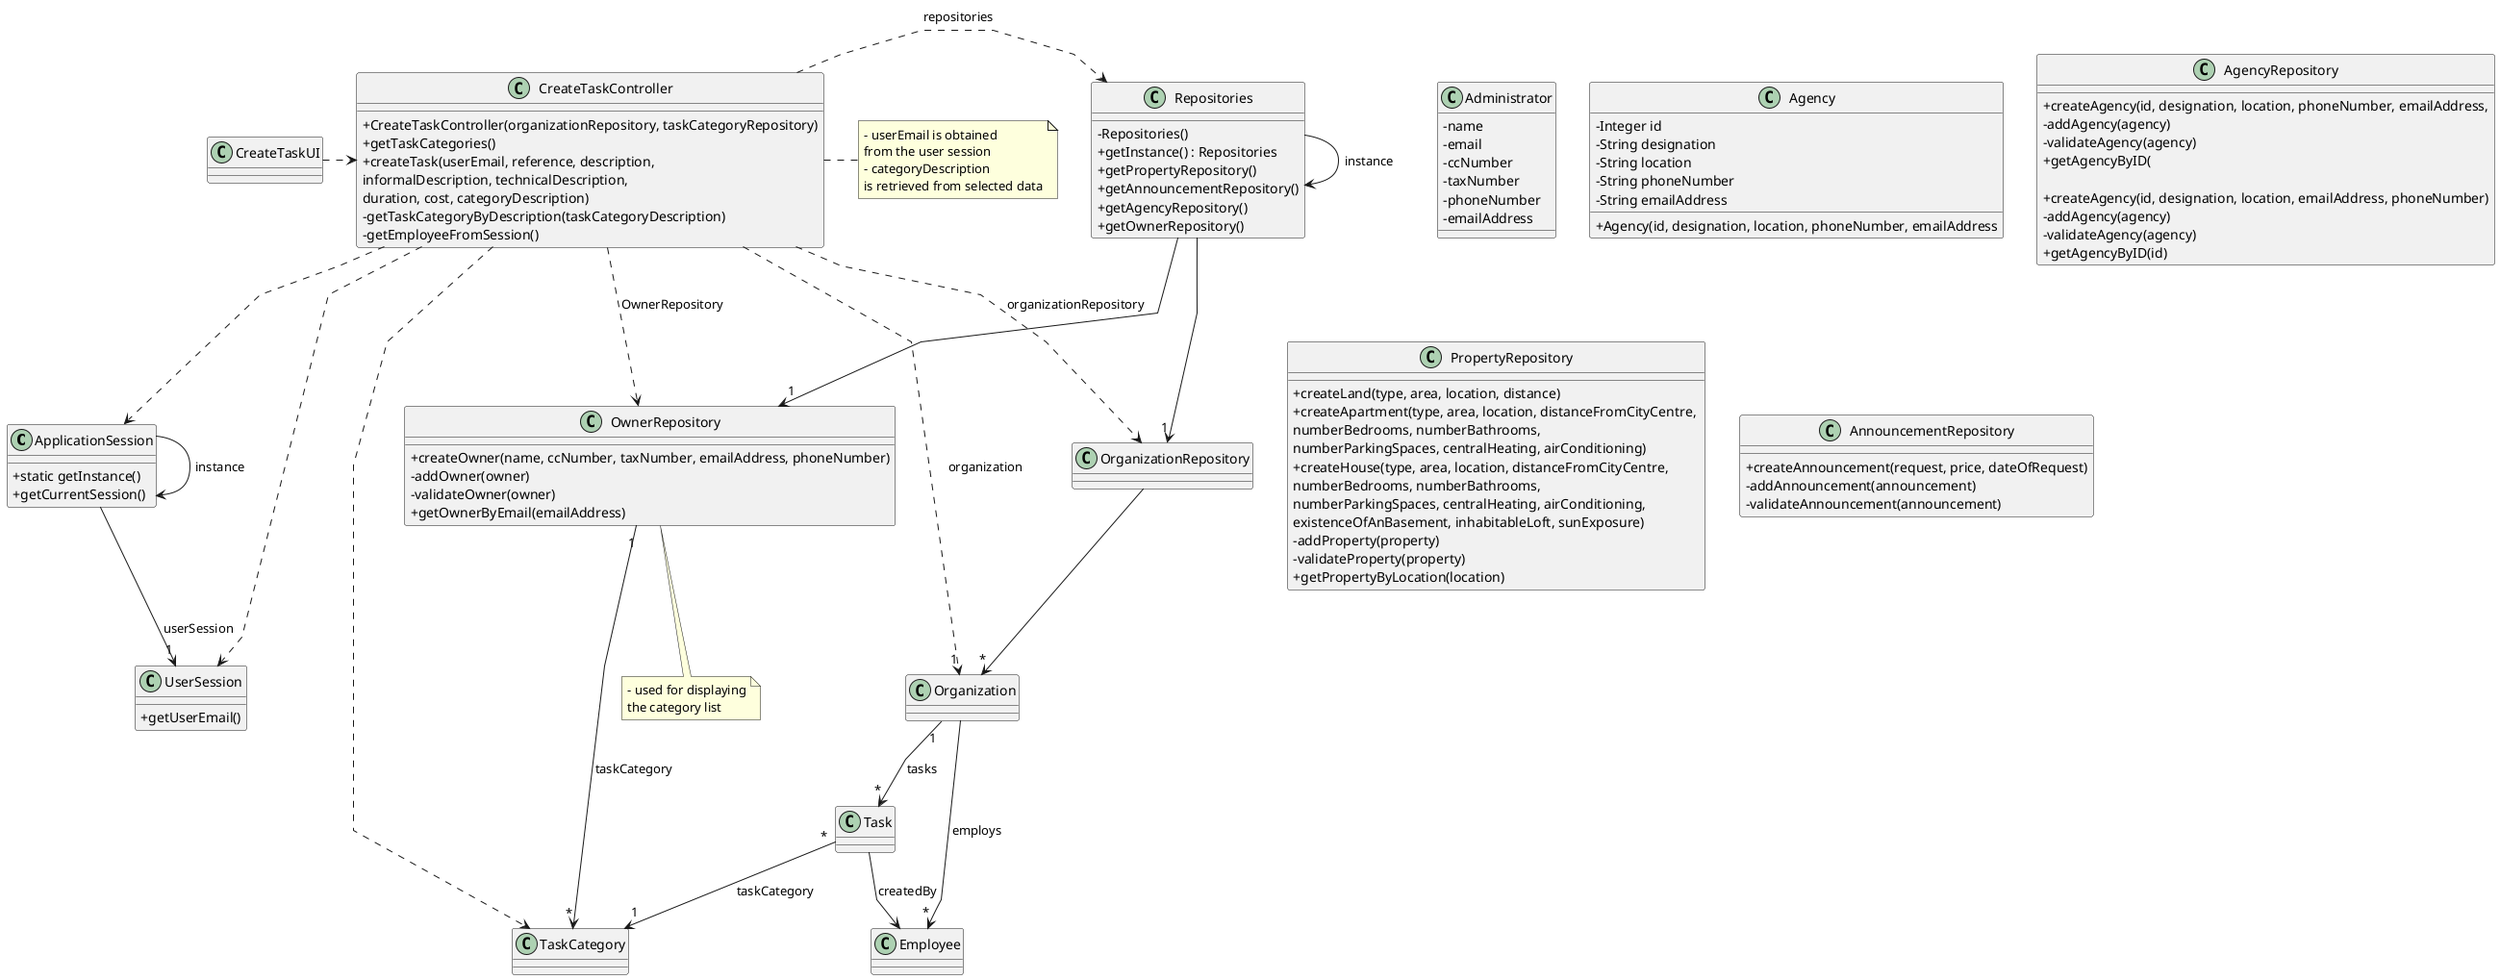 @startuml
'skinparam monochrome true
skinparam packageStyle rectangle
skinparam shadowing false
skinparam linetype polyline
'skinparam linetype orto

skinparam classAttributeIconSize 0

'left to right direction

class ApplicationSession
{
    + static getInstance()
    + getCurrentSession()
}

class UserSession
{
    + getUserEmail()
}

class Administrator {
    - name
    - email
    - ccNumber
    - taxNumber
    - phoneNumber
    - emailAddress
}


class Agency{
    - Integer id
    - String designation
    - String location
    - String phoneNumber
    - String emailAddress

    + Agency(id, designation, location, phoneNumber, emailAddress
}

class AgencyRepository {

    + createAgency(id, designation, location, phoneNumber, emailAddress,
    - addAgency(agency)
    - validateAgency(agency)
    + getAgencyByID(

}

class PropertyRepository {

    + createLand(type, area, location, distance)
    + createApartment(type, area, location, distanceFromCityCentre, \nnumberBedrooms, numberBathrooms, \nnumberParkingSpaces, centralHeating, airConditioning)
    + createHouse(type, area, location, distanceFromCityCentre, \nnumberBedrooms, numberBathrooms, \nnumberParkingSpaces, centralHeating, airConditioning, \nexistenceOfAnBasement, inhabitableLoft, sunExposure)
    - addProperty(property)
    - validateProperty(property)
    + getPropertyByLocation(location)

}

class OwnerRepository {
    + createOwner(name, ccNumber, taxNumber, emailAddress, phoneNumber)
    - addOwner(owner)
    - validateOwner(owner)
    + getOwnerByEmail(emailAddress)
}

class AgencyRepository {
    + createAgency(id, designation, location, emailAddress, phoneNumber)
    - addAgency(agency)
    - validateAgency(agency)
    + getAgencyByID(id)
}

class AnnouncementRepository {
    +createAnnouncement(request, price, dateOfRequest)
    -addAnnouncement(announcement)
    -validateAnnouncement(announcement)
}


class Repositories {
    - Repositories()
    + getInstance() : Repositories
    + getPropertyRepository()
    + getAnnouncementRepository()
    + getAgencyRepository()
    + getOwnerRepository()
}

class CreateTaskController {
    + CreateTaskController(organizationRepository, taskCategoryRepository)
    + getTaskCategories()
    + createTask(userEmail, reference, description,\ninformalDescription, technicalDescription,\nduration, cost, categoryDescription)
    - getTaskCategoryByDescription(taskCategoryDescription)
    - getEmployeeFromSession()
}

note right of CreateTaskController
    - userEmail is obtained
    from the user session
    - categoryDescription
    is retrieved from selected data
end note

note bottom of OwnerRepository
    - used for displaying
    the category list
end note

class CreateTaskUI {
}

Repositories -> Repositories : instance
ApplicationSession -> ApplicationSession : instance

CreateTaskUI .> CreateTaskController

CreateTaskController .> Repositories : repositories

Repositories -> "1" OwnerRepository

CreateTaskController ..> TaskCategory
CreateTaskController ..> OrganizationRepository : organizationRepository
CreateTaskController ..> OwnerRepository :OwnerRepository

Repositories --> "1" OrganizationRepository

OrganizationRepository --> "*" Organization
ApplicationSession --> "1" UserSession : userSession

CreateTaskController ..> "1" Organization : organization
CreateTaskController ..> ApplicationSession
CreateTaskController ..> UserSession
Task "*" --> "1" TaskCategory : taskCategory
OwnerRepository "1" --> "*" TaskCategory : taskCategory
Organization "1" --> "*" Task : tasks
Task --> Employee : createdBy

Organization --> "*" Employee : employs

@enduml